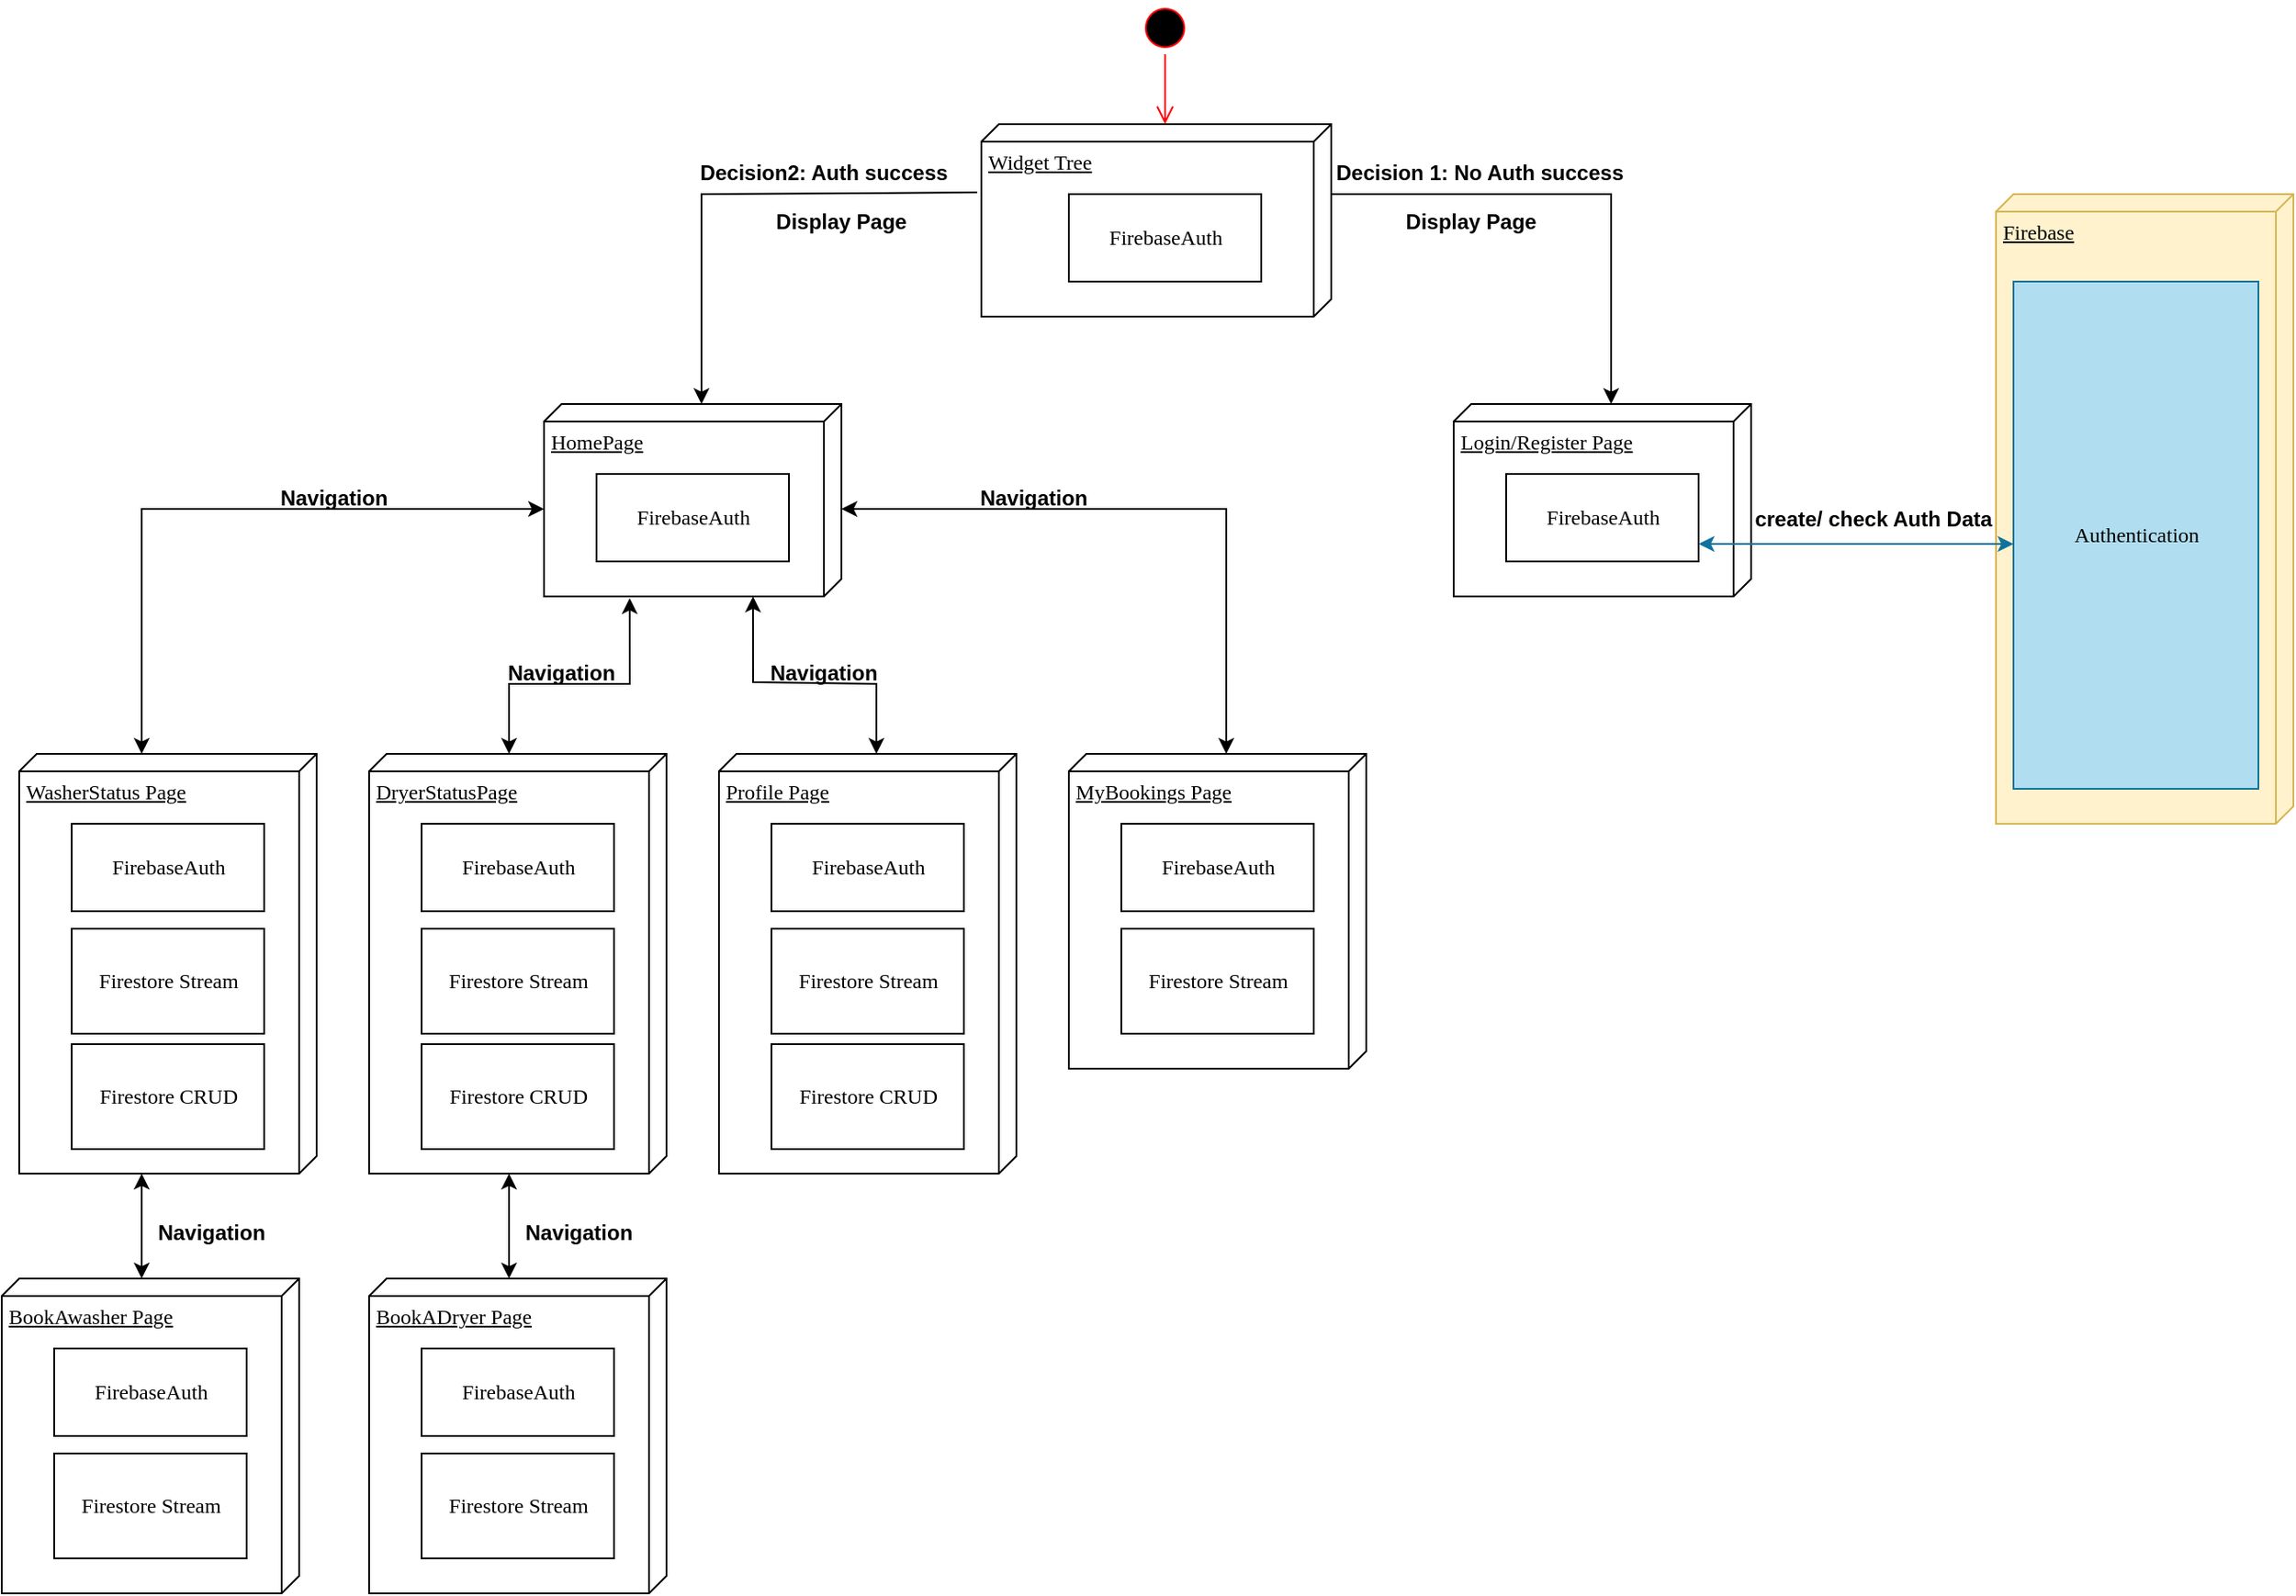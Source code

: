 <mxfile version="20.7.4" type="github">
  <diagram name="Page-1" id="5f0bae14-7c28-e335-631c-24af17079c00">
    <mxGraphModel dx="2493" dy="766" grid="1" gridSize="10" guides="1" tooltips="1" connect="1" arrows="1" fold="1" page="1" pageScale="1" pageWidth="1100" pageHeight="850" background="none" math="0" shadow="0">
      <root>
        <mxCell id="0" />
        <mxCell id="1" parent="0" />
        <mxCell id="39150e848f15840c-1" value="Login/Register Page" style="verticalAlign=top;align=left;spacingTop=8;spacingLeft=2;spacingRight=12;shape=cube;size=10;direction=south;fontStyle=4;html=1;rounded=0;shadow=0;comic=0;labelBackgroundColor=none;strokeWidth=1;fontFamily=Verdana;fontSize=12" parent="1" vertex="1">
          <mxGeometry x="550" y="240" width="170" height="110" as="geometry" />
        </mxCell>
        <mxCell id="39150e848f15840c-4" value="FirebaseAuth&lt;br&gt;" style="html=1;rounded=0;shadow=0;comic=0;labelBackgroundColor=none;strokeWidth=1;fontFamily=Verdana;fontSize=12;align=center;" parent="1" vertex="1">
          <mxGeometry x="580" y="280" width="110" height="50" as="geometry" />
        </mxCell>
        <mxCell id="Q51dEumf5WNtY2Y9RzkK-1" value="HomePage" style="verticalAlign=top;align=left;spacingTop=8;spacingLeft=2;spacingRight=12;shape=cube;size=10;direction=south;fontStyle=4;html=1;rounded=0;shadow=0;comic=0;labelBackgroundColor=none;strokeWidth=1;fontFamily=Verdana;fontSize=12" vertex="1" parent="1">
          <mxGeometry x="30" y="240" width="170" height="110" as="geometry" />
        </mxCell>
        <mxCell id="Q51dEumf5WNtY2Y9RzkK-2" value="FirebaseAuth" style="html=1;rounded=0;shadow=0;comic=0;labelBackgroundColor=none;strokeWidth=1;fontFamily=Verdana;fontSize=12;align=center;" vertex="1" parent="1">
          <mxGeometry x="60" y="280" width="110" height="50" as="geometry" />
        </mxCell>
        <mxCell id="Q51dEumf5WNtY2Y9RzkK-3" value="Widget Tree" style="verticalAlign=top;align=left;spacingTop=8;spacingLeft=2;spacingRight=12;shape=cube;size=10;direction=south;fontStyle=4;html=1;rounded=0;shadow=0;comic=0;labelBackgroundColor=none;strokeWidth=1;fontFamily=Verdana;fontSize=12" vertex="1" parent="1">
          <mxGeometry x="280" y="80" width="200" height="110" as="geometry" />
        </mxCell>
        <mxCell id="Q51dEumf5WNtY2Y9RzkK-4" value="FirebaseAuth&lt;br&gt;" style="html=1;rounded=0;shadow=0;comic=0;labelBackgroundColor=none;strokeWidth=1;fontFamily=Verdana;fontSize=12;align=center;" vertex="1" parent="1">
          <mxGeometry x="330" y="120" width="110" height="50" as="geometry" />
        </mxCell>
        <mxCell id="Q51dEumf5WNtY2Y9RzkK-5" value="" style="ellipse;html=1;shape=startState;fillColor=#000000;strokeColor=#ff0000;" vertex="1" parent="1">
          <mxGeometry x="370" y="10" width="30" height="30" as="geometry" />
        </mxCell>
        <mxCell id="Q51dEumf5WNtY2Y9RzkK-6" value="" style="edgeStyle=orthogonalEdgeStyle;html=1;verticalAlign=bottom;endArrow=open;endSize=8;strokeColor=#ff0000;rounded=0;" edge="1" source="Q51dEumf5WNtY2Y9RzkK-5" parent="1">
          <mxGeometry relative="1" as="geometry">
            <mxPoint x="385" y="80" as="targetPoint" />
          </mxGeometry>
        </mxCell>
        <mxCell id="Q51dEumf5WNtY2Y9RzkK-7" value="Firebase" style="verticalAlign=top;align=left;spacingTop=8;spacingLeft=2;spacingRight=12;shape=cube;size=10;direction=south;fontStyle=4;html=1;rounded=0;shadow=0;comic=0;labelBackgroundColor=none;strokeWidth=1;fontFamily=Verdana;fontSize=12;fillColor=#fff2cc;strokeColor=#d6b656;" vertex="1" parent="1">
          <mxGeometry x="860" y="120" width="170" height="360" as="geometry" />
        </mxCell>
        <mxCell id="Q51dEumf5WNtY2Y9RzkK-9" value="Authentication" style="html=1;rounded=0;shadow=0;comic=0;labelBackgroundColor=none;strokeWidth=1;fontFamily=Verdana;fontSize=12;align=center;fillColor=#b1ddf0;strokeColor=#10739e;" vertex="1" parent="1">
          <mxGeometry x="870" y="170" width="140" height="290" as="geometry" />
        </mxCell>
        <mxCell id="Q51dEumf5WNtY2Y9RzkK-10" value="" style="endArrow=classic;html=1;rounded=0;" edge="1" parent="1">
          <mxGeometry width="50" height="50" relative="1" as="geometry">
            <mxPoint x="480" y="120" as="sourcePoint" />
            <mxPoint x="640" y="240" as="targetPoint" />
            <Array as="points">
              <mxPoint x="640" y="120" />
            </Array>
          </mxGeometry>
        </mxCell>
        <mxCell id="Q51dEumf5WNtY2Y9RzkK-13" value="Decision 1: No Auth success" style="text;align=center;fontStyle=1;verticalAlign=middle;spacingLeft=3;spacingRight=3;strokeColor=none;rotatable=0;points=[[0,0.5],[1,0.5]];portConstraint=eastwest;" vertex="1" parent="1">
          <mxGeometry x="490" y="94" width="150" height="26" as="geometry" />
        </mxCell>
        <mxCell id="Q51dEumf5WNtY2Y9RzkK-16" value="" style="endArrow=classic;html=1;rounded=0;exitX=0.355;exitY=1.012;exitDx=0;exitDy=0;exitPerimeter=0;" edge="1" parent="1" source="Q51dEumf5WNtY2Y9RzkK-3">
          <mxGeometry x="-1" y="-261" width="50" height="50" relative="1" as="geometry">
            <mxPoint x="80" y="200" as="sourcePoint" />
            <mxPoint x="120" y="240" as="targetPoint" />
            <Array as="points">
              <mxPoint x="120" y="120" />
            </Array>
            <mxPoint x="-260" y="-240" as="offset" />
          </mxGeometry>
        </mxCell>
        <mxCell id="Q51dEumf5WNtY2Y9RzkK-17" value="Decision2: Auth success" style="text;align=center;fontStyle=1;verticalAlign=middle;spacingLeft=3;spacingRight=3;strokeColor=none;rotatable=0;points=[[0,0.5],[1,0.5]];portConstraint=eastwest;" vertex="1" parent="1">
          <mxGeometry x="120" y="94" width="140" height="26" as="geometry" />
        </mxCell>
        <mxCell id="Q51dEumf5WNtY2Y9RzkK-19" value="" style="endArrow=classic;startArrow=classic;html=1;rounded=0;fillColor=#b1ddf0;strokeColor=#10739e;" edge="1" parent="1">
          <mxGeometry width="50" height="50" relative="1" as="geometry">
            <mxPoint x="690" y="320" as="sourcePoint" />
            <mxPoint x="870" y="320" as="targetPoint" />
          </mxGeometry>
        </mxCell>
        <mxCell id="Q51dEumf5WNtY2Y9RzkK-20" value="create/ check Auth Data" style="text;align=center;fontStyle=1;verticalAlign=middle;spacingLeft=3;spacingRight=3;strokeColor=none;rotatable=0;points=[[0,0.5],[1,0.5]];portConstraint=eastwest;" vertex="1" parent="1">
          <mxGeometry x="730" y="292" width="120" height="26" as="geometry" />
        </mxCell>
        <mxCell id="Q51dEumf5WNtY2Y9RzkK-21" value="Display Page" style="text;align=center;fontStyle=1;verticalAlign=middle;spacingLeft=3;spacingRight=3;strokeColor=none;rotatable=0;points=[[0,0.5],[1,0.5]];portConstraint=eastwest;" vertex="1" parent="1">
          <mxGeometry x="480" y="122" width="160" height="26" as="geometry" />
        </mxCell>
        <mxCell id="Q51dEumf5WNtY2Y9RzkK-22" value="Display Page" style="text;align=center;fontStyle=1;verticalAlign=middle;spacingLeft=3;spacingRight=3;strokeColor=none;rotatable=0;points=[[0,0.5],[1,0.5]];portConstraint=eastwest;" vertex="1" parent="1">
          <mxGeometry x="120" y="122" width="160" height="26" as="geometry" />
        </mxCell>
        <mxCell id="Q51dEumf5WNtY2Y9RzkK-23" value="WasherStatus Page" style="verticalAlign=top;align=left;spacingTop=8;spacingLeft=2;spacingRight=12;shape=cube;size=10;direction=south;fontStyle=4;html=1;rounded=0;shadow=0;comic=0;labelBackgroundColor=none;strokeWidth=1;fontFamily=Verdana;fontSize=12" vertex="1" parent="1">
          <mxGeometry x="-270" y="440" width="170" height="240" as="geometry" />
        </mxCell>
        <mxCell id="Q51dEumf5WNtY2Y9RzkK-24" value="FirebaseAuth" style="html=1;rounded=0;shadow=0;comic=0;labelBackgroundColor=none;strokeWidth=1;fontFamily=Verdana;fontSize=12;align=center;" vertex="1" parent="1">
          <mxGeometry x="-240" y="480" width="110" height="50" as="geometry" />
        </mxCell>
        <mxCell id="Q51dEumf5WNtY2Y9RzkK-25" value="DryerStatusPage" style="verticalAlign=top;align=left;spacingTop=8;spacingLeft=2;spacingRight=12;shape=cube;size=10;direction=south;fontStyle=4;html=1;rounded=0;shadow=0;comic=0;labelBackgroundColor=none;strokeWidth=1;fontFamily=Verdana;fontSize=12" vertex="1" parent="1">
          <mxGeometry x="-70" y="440" width="170" height="240" as="geometry" />
        </mxCell>
        <mxCell id="Q51dEumf5WNtY2Y9RzkK-26" value="FirebaseAuth" style="html=1;rounded=0;shadow=0;comic=0;labelBackgroundColor=none;strokeWidth=1;fontFamily=Verdana;fontSize=12;align=center;" vertex="1" parent="1">
          <mxGeometry x="-40" y="480" width="110" height="50" as="geometry" />
        </mxCell>
        <mxCell id="Q51dEumf5WNtY2Y9RzkK-27" value="Profile Page" style="verticalAlign=top;align=left;spacingTop=8;spacingLeft=2;spacingRight=12;shape=cube;size=10;direction=south;fontStyle=4;html=1;rounded=0;shadow=0;comic=0;labelBackgroundColor=none;strokeWidth=1;fontFamily=Verdana;fontSize=12" vertex="1" parent="1">
          <mxGeometry x="130" y="440" width="170" height="240" as="geometry" />
        </mxCell>
        <mxCell id="Q51dEumf5WNtY2Y9RzkK-28" value="FirebaseAuth" style="html=1;rounded=0;shadow=0;comic=0;labelBackgroundColor=none;strokeWidth=1;fontFamily=Verdana;fontSize=12;align=center;" vertex="1" parent="1">
          <mxGeometry x="160" y="480" width="110" height="50" as="geometry" />
        </mxCell>
        <mxCell id="Q51dEumf5WNtY2Y9RzkK-29" value="MyBookings Page" style="verticalAlign=top;align=left;spacingTop=8;spacingLeft=2;spacingRight=12;shape=cube;size=10;direction=south;fontStyle=4;html=1;rounded=0;shadow=0;comic=0;labelBackgroundColor=none;strokeWidth=1;fontFamily=Verdana;fontSize=12" vertex="1" parent="1">
          <mxGeometry x="330" y="440" width="170" height="180" as="geometry" />
        </mxCell>
        <mxCell id="Q51dEumf5WNtY2Y9RzkK-30" value="FirebaseAuth" style="html=1;rounded=0;shadow=0;comic=0;labelBackgroundColor=none;strokeWidth=1;fontFamily=Verdana;fontSize=12;align=center;" vertex="1" parent="1">
          <mxGeometry x="360" y="480" width="110" height="50" as="geometry" />
        </mxCell>
        <mxCell id="Q51dEumf5WNtY2Y9RzkK-32" value="" style="endArrow=classic;startArrow=classic;html=1;rounded=0;entryX=0;entryY=0;entryDx=60;entryDy=170;entryPerimeter=0;" edge="1" parent="1" target="Q51dEumf5WNtY2Y9RzkK-1">
          <mxGeometry width="50" height="50" relative="1" as="geometry">
            <mxPoint x="-200" y="440" as="sourcePoint" />
            <mxPoint x="-150" y="390" as="targetPoint" />
            <Array as="points">
              <mxPoint x="-200" y="300" />
            </Array>
          </mxGeometry>
        </mxCell>
        <mxCell id="Q51dEumf5WNtY2Y9RzkK-33" value="" style="endArrow=classic;startArrow=classic;html=1;rounded=0;exitX=0;exitY=0;exitDx=0;exitDy=80;exitPerimeter=0;" edge="1" parent="1" source="Q51dEumf5WNtY2Y9RzkK-29">
          <mxGeometry width="50" height="50" relative="1" as="geometry">
            <mxPoint x="490" y="760" as="sourcePoint" />
            <mxPoint x="200" y="300" as="targetPoint" />
            <Array as="points">
              <mxPoint x="420" y="300" />
            </Array>
          </mxGeometry>
        </mxCell>
        <mxCell id="Q51dEumf5WNtY2Y9RzkK-35" value="" style="endArrow=classic;startArrow=classic;html=1;rounded=0;entryX=1.009;entryY=0.712;entryDx=0;entryDy=0;entryPerimeter=0;" edge="1" parent="1" target="Q51dEumf5WNtY2Y9RzkK-1">
          <mxGeometry width="50" height="50" relative="1" as="geometry">
            <mxPoint x="10" y="440" as="sourcePoint" />
            <mxPoint x="10" y="340" as="targetPoint" />
            <Array as="points">
              <mxPoint x="10" y="400" />
              <mxPoint x="79" y="400" />
            </Array>
          </mxGeometry>
        </mxCell>
        <mxCell id="Q51dEumf5WNtY2Y9RzkK-36" value="" style="endArrow=classic;startArrow=classic;html=1;rounded=0;entryX=1.009;entryY=0.712;entryDx=0;entryDy=0;entryPerimeter=0;exitX=0;exitY=0;exitDx=0;exitDy=80;exitPerimeter=0;" edge="1" parent="1" source="Q51dEumf5WNtY2Y9RzkK-27">
          <mxGeometry width="50" height="50" relative="1" as="geometry">
            <mxPoint x="80.5" y="439.01" as="sourcePoint" />
            <mxPoint x="149.46" y="350.0" as="targetPoint" />
            <Array as="points">
              <mxPoint x="220" y="400" />
              <mxPoint x="149.5" y="399.01" />
            </Array>
          </mxGeometry>
        </mxCell>
        <mxCell id="Q51dEumf5WNtY2Y9RzkK-37" value="Navigation" style="text;align=center;fontStyle=1;verticalAlign=middle;spacingLeft=3;spacingRight=3;strokeColor=none;rotatable=0;points=[[0,0.5],[1,0.5]];portConstraint=eastwest;" vertex="1" parent="1">
          <mxGeometry x="-40" y="380" width="160" height="26" as="geometry" />
        </mxCell>
        <mxCell id="Q51dEumf5WNtY2Y9RzkK-38" value="Navigation" style="text;align=center;fontStyle=1;verticalAlign=middle;spacingLeft=3;spacingRight=3;strokeColor=none;rotatable=0;points=[[0,0.5],[1,0.5]];portConstraint=eastwest;" vertex="1" parent="1">
          <mxGeometry x="110" y="380" width="160" height="26" as="geometry" />
        </mxCell>
        <mxCell id="Q51dEumf5WNtY2Y9RzkK-39" value="Navigation" style="text;align=center;fontStyle=1;verticalAlign=middle;spacingLeft=3;spacingRight=3;strokeColor=none;rotatable=0;points=[[0,0.5],[1,0.5]];portConstraint=eastwest;" vertex="1" parent="1">
          <mxGeometry x="-170" y="280" width="160" height="26" as="geometry" />
        </mxCell>
        <mxCell id="Q51dEumf5WNtY2Y9RzkK-40" value="Navigation" style="text;align=center;fontStyle=1;verticalAlign=middle;spacingLeft=3;spacingRight=3;strokeColor=none;rotatable=0;points=[[0,0.5],[1,0.5]];portConstraint=eastwest;" vertex="1" parent="1">
          <mxGeometry x="230" y="280" width="160" height="26" as="geometry" />
        </mxCell>
        <mxCell id="Q51dEumf5WNtY2Y9RzkK-41" value="Firestore Stream&lt;br&gt;" style="html=1;rounded=0;shadow=0;comic=0;labelBackgroundColor=none;strokeWidth=1;fontFamily=Verdana;fontSize=12;align=center;" vertex="1" parent="1">
          <mxGeometry x="360" y="540" width="110" height="60" as="geometry" />
        </mxCell>
        <mxCell id="Q51dEumf5WNtY2Y9RzkK-79" value="Firestore Stream&lt;br&gt;" style="html=1;rounded=0;shadow=0;comic=0;labelBackgroundColor=none;strokeWidth=1;fontFamily=Verdana;fontSize=12;align=center;" vertex="1" parent="1">
          <mxGeometry x="160" y="540" width="110" height="60" as="geometry" />
        </mxCell>
        <mxCell id="Q51dEumf5WNtY2Y9RzkK-80" value="Firestore Stream&lt;br&gt;" style="html=1;rounded=0;shadow=0;comic=0;labelBackgroundColor=none;strokeWidth=1;fontFamily=Verdana;fontSize=12;align=center;" vertex="1" parent="1">
          <mxGeometry x="-40" y="540" width="110" height="60" as="geometry" />
        </mxCell>
        <mxCell id="Q51dEumf5WNtY2Y9RzkK-81" value="Firestore Stream&lt;br&gt;" style="html=1;rounded=0;shadow=0;comic=0;labelBackgroundColor=none;strokeWidth=1;fontFamily=Verdana;fontSize=12;align=center;" vertex="1" parent="1">
          <mxGeometry x="-240" y="540" width="110" height="60" as="geometry" />
        </mxCell>
        <mxCell id="Q51dEumf5WNtY2Y9RzkK-83" value="" style="endArrow=classic;startArrow=classic;html=1;rounded=0;strokeColor=#000000;strokeWidth=1;fontColor=#000000;" edge="1" parent="1">
          <mxGeometry width="50" height="50" relative="1" as="geometry">
            <mxPoint x="-200" y="740" as="sourcePoint" />
            <mxPoint x="-200" y="680" as="targetPoint" />
          </mxGeometry>
        </mxCell>
        <mxCell id="Q51dEumf5WNtY2Y9RzkK-84" value="Navigation" style="text;align=center;fontStyle=1;verticalAlign=middle;spacingLeft=3;spacingRight=3;strokeColor=none;rotatable=0;points=[[0,0.5],[1,0.5]];portConstraint=eastwest;" vertex="1" parent="1">
          <mxGeometry x="-240" y="700" width="160" height="26" as="geometry" />
        </mxCell>
        <mxCell id="Q51dEumf5WNtY2Y9RzkK-85" value="" style="endArrow=classic;startArrow=classic;html=1;rounded=0;strokeColor=#000000;strokeWidth=1;fontColor=#000000;" edge="1" parent="1">
          <mxGeometry width="50" height="50" relative="1" as="geometry">
            <mxPoint x="10" y="740" as="sourcePoint" />
            <mxPoint x="10" y="680" as="targetPoint" />
          </mxGeometry>
        </mxCell>
        <mxCell id="Q51dEumf5WNtY2Y9RzkK-86" value="Navigation" style="text;align=center;fontStyle=1;verticalAlign=middle;spacingLeft=3;spacingRight=3;strokeColor=none;rotatable=0;points=[[0,0.5],[1,0.5]];portConstraint=eastwest;" vertex="1" parent="1">
          <mxGeometry x="-30" y="700" width="160" height="26" as="geometry" />
        </mxCell>
        <mxCell id="Q51dEumf5WNtY2Y9RzkK-91" value="BookAwasher Page" style="verticalAlign=top;align=left;spacingTop=8;spacingLeft=2;spacingRight=12;shape=cube;size=10;direction=south;fontStyle=4;html=1;rounded=0;shadow=0;comic=0;labelBackgroundColor=none;strokeWidth=1;fontFamily=Verdana;fontSize=12" vertex="1" parent="1">
          <mxGeometry x="-280" y="740" width="170" height="180" as="geometry" />
        </mxCell>
        <mxCell id="Q51dEumf5WNtY2Y9RzkK-92" value="FirebaseAuth" style="html=1;rounded=0;shadow=0;comic=0;labelBackgroundColor=none;strokeWidth=1;fontFamily=Verdana;fontSize=12;align=center;" vertex="1" parent="1">
          <mxGeometry x="-250" y="780" width="110" height="50" as="geometry" />
        </mxCell>
        <mxCell id="Q51dEumf5WNtY2Y9RzkK-93" value="Firestore Stream&lt;br&gt;" style="html=1;rounded=0;shadow=0;comic=0;labelBackgroundColor=none;strokeWidth=1;fontFamily=Verdana;fontSize=12;align=center;" vertex="1" parent="1">
          <mxGeometry x="-250" y="840" width="110" height="60" as="geometry" />
        </mxCell>
        <mxCell id="Q51dEumf5WNtY2Y9RzkK-94" value="BookADryer Page" style="verticalAlign=top;align=left;spacingTop=8;spacingLeft=2;spacingRight=12;shape=cube;size=10;direction=south;fontStyle=4;html=1;rounded=0;shadow=0;comic=0;labelBackgroundColor=none;strokeWidth=1;fontFamily=Verdana;fontSize=12" vertex="1" parent="1">
          <mxGeometry x="-70" y="740" width="170" height="180" as="geometry" />
        </mxCell>
        <mxCell id="Q51dEumf5WNtY2Y9RzkK-95" value="FirebaseAuth" style="html=1;rounded=0;shadow=0;comic=0;labelBackgroundColor=none;strokeWidth=1;fontFamily=Verdana;fontSize=12;align=center;" vertex="1" parent="1">
          <mxGeometry x="-40" y="780" width="110" height="50" as="geometry" />
        </mxCell>
        <mxCell id="Q51dEumf5WNtY2Y9RzkK-96" value="Firestore Stream&lt;br&gt;" style="html=1;rounded=0;shadow=0;comic=0;labelBackgroundColor=none;strokeWidth=1;fontFamily=Verdana;fontSize=12;align=center;" vertex="1" parent="1">
          <mxGeometry x="-40" y="840" width="110" height="60" as="geometry" />
        </mxCell>
        <mxCell id="Q51dEumf5WNtY2Y9RzkK-97" value="Firestore CRUD" style="html=1;rounded=0;shadow=0;comic=0;labelBackgroundColor=none;strokeWidth=1;fontFamily=Verdana;fontSize=12;align=center;" vertex="1" parent="1">
          <mxGeometry x="-40" y="606" width="110" height="60" as="geometry" />
        </mxCell>
        <mxCell id="Q51dEumf5WNtY2Y9RzkK-98" value="Firestore CRUD" style="html=1;rounded=0;shadow=0;comic=0;labelBackgroundColor=none;strokeWidth=1;fontFamily=Verdana;fontSize=12;align=center;" vertex="1" parent="1">
          <mxGeometry x="160" y="606" width="110" height="60" as="geometry" />
        </mxCell>
        <mxCell id="Q51dEumf5WNtY2Y9RzkK-99" value="Firestore CRUD" style="html=1;rounded=0;shadow=0;comic=0;labelBackgroundColor=none;strokeWidth=1;fontFamily=Verdana;fontSize=12;align=center;" vertex="1" parent="1">
          <mxGeometry x="-240" y="606" width="110" height="60" as="geometry" />
        </mxCell>
      </root>
    </mxGraphModel>
  </diagram>
</mxfile>
